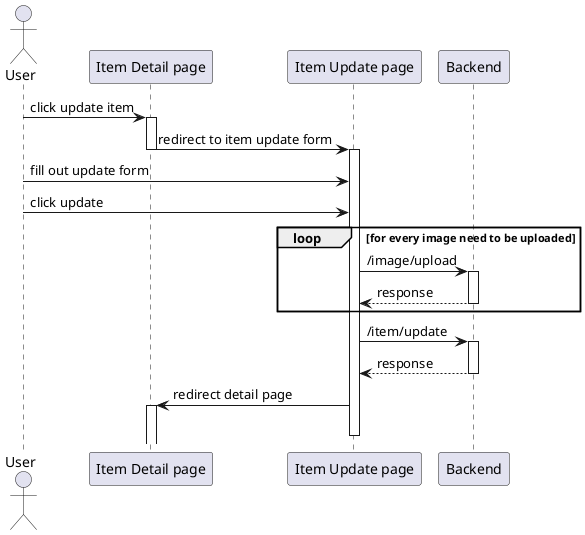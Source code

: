 @startuml update item
'autonumber 1.1.1

actor User as u

' Box "front end"
participant "Item Detail page" as detail
participant "Item Update page" as updatepage
' end box

participant "Backend" as be

u -> detail++ : click update item
detail -> updatepage --++ : redirect to item update form

'autonumber inc a
u -> updatepage : fill out update form
'autonumber inc a
u -> updatepage : click update

loop for every image need to be uploaded
updatepage -> be++ : /image/upload
return response
end

'autonumber inc b
updatepage -> be++ : /item/update
return response

updatepage -> detail++-- : redirect detail page

@enduml
